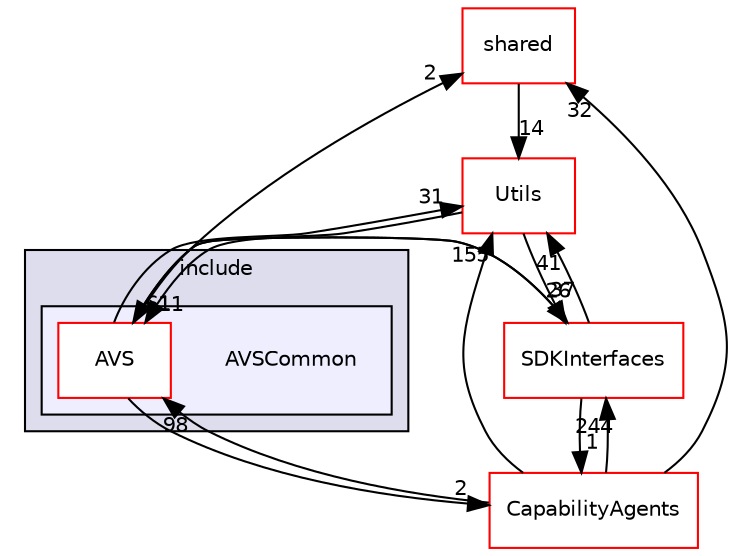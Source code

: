 digraph "/workplace/avs-device-sdk/AVSCommon/AVS/include/AVSCommon" {
  compound=true
  node [ fontsize="10", fontname="Helvetica"];
  edge [ labelfontsize="10", labelfontname="Helvetica"];
  subgraph clusterdir_a8d3deb3c1282038af9ce4454694c1e1 {
    graph [ bgcolor="#ddddee", pencolor="black", label="include" fontname="Helvetica", fontsize="10", URL="dir_a8d3deb3c1282038af9ce4454694c1e1.html"]
  subgraph clusterdir_4c314a0d19d1aa5c860795d42a926e2c {
    graph [ bgcolor="#eeeeff", pencolor="black", label="" URL="dir_4c314a0d19d1aa5c860795d42a926e2c.html"];
    dir_4c314a0d19d1aa5c860795d42a926e2c [shape=plaintext label="AVSCommon"];
    dir_1b86ff6fe19386d1d992f6fa0aca02b2 [shape=box label="AVS" color="red" fillcolor="white" style="filled" URL="dir_1b86ff6fe19386d1d992f6fa0aca02b2.html"];
  }
  }
  dir_9982052f7ce695d12571567315b2fafa [shape=box label="shared" fillcolor="white" style="filled" color="red" URL="dir_9982052f7ce695d12571567315b2fafa.html"];
  dir_7cf910bd1d7603f12ef47ff650cec893 [shape=box label="CapabilityAgents" fillcolor="white" style="filled" color="red" URL="dir_7cf910bd1d7603f12ef47ff650cec893.html"];
  dir_97afc8111b754cf401b73024f872f45d [shape=box label="SDKInterfaces" fillcolor="white" style="filled" color="red" URL="dir_97afc8111b754cf401b73024f872f45d.html"];
  dir_49dd3d9ac5586189aa170bac46425b9c [shape=box label="Utils" fillcolor="white" style="filled" color="red" URL="dir_49dd3d9ac5586189aa170bac46425b9c.html"];
  dir_9982052f7ce695d12571567315b2fafa->dir_49dd3d9ac5586189aa170bac46425b9c [headlabel="14", labeldistance=1.5 headhref="dir_000598_000167.html"];
  dir_7cf910bd1d7603f12ef47ff650cec893->dir_9982052f7ce695d12571567315b2fafa [headlabel="32", labeldistance=1.5 headhref="dir_000357_000598.html"];
  dir_7cf910bd1d7603f12ef47ff650cec893->dir_97afc8111b754cf401b73024f872f45d [headlabel="244", labeldistance=1.5 headhref="dir_000357_000018.html"];
  dir_7cf910bd1d7603f12ef47ff650cec893->dir_49dd3d9ac5586189aa170bac46425b9c [headlabel="155", labeldistance=1.5 headhref="dir_000357_000167.html"];
  dir_7cf910bd1d7603f12ef47ff650cec893->dir_1b86ff6fe19386d1d992f6fa0aca02b2 [headlabel="98", labeldistance=1.5 headhref="dir_000357_000146.html"];
  dir_97afc8111b754cf401b73024f872f45d->dir_7cf910bd1d7603f12ef47ff650cec893 [headlabel="1", labeldistance=1.5 headhref="dir_000018_000357.html"];
  dir_97afc8111b754cf401b73024f872f45d->dir_49dd3d9ac5586189aa170bac46425b9c [headlabel="41", labeldistance=1.5 headhref="dir_000018_000167.html"];
  dir_97afc8111b754cf401b73024f872f45d->dir_1b86ff6fe19386d1d992f6fa0aca02b2 [headlabel="61", labeldistance=1.5 headhref="dir_000018_000146.html"];
  dir_49dd3d9ac5586189aa170bac46425b9c->dir_97afc8111b754cf401b73024f872f45d [headlabel="37", labeldistance=1.5 headhref="dir_000167_000018.html"];
  dir_49dd3d9ac5586189aa170bac46425b9c->dir_1b86ff6fe19386d1d992f6fa0aca02b2 [headlabel="11", labeldistance=1.5 headhref="dir_000167_000146.html"];
  dir_1b86ff6fe19386d1d992f6fa0aca02b2->dir_9982052f7ce695d12571567315b2fafa [headlabel="2", labeldistance=1.5 headhref="dir_000146_000598.html"];
  dir_1b86ff6fe19386d1d992f6fa0aca02b2->dir_7cf910bd1d7603f12ef47ff650cec893 [headlabel="2", labeldistance=1.5 headhref="dir_000146_000357.html"];
  dir_1b86ff6fe19386d1d992f6fa0aca02b2->dir_97afc8111b754cf401b73024f872f45d [headlabel="26", labeldistance=1.5 headhref="dir_000146_000018.html"];
  dir_1b86ff6fe19386d1d992f6fa0aca02b2->dir_49dd3d9ac5586189aa170bac46425b9c [headlabel="31", labeldistance=1.5 headhref="dir_000146_000167.html"];
}
